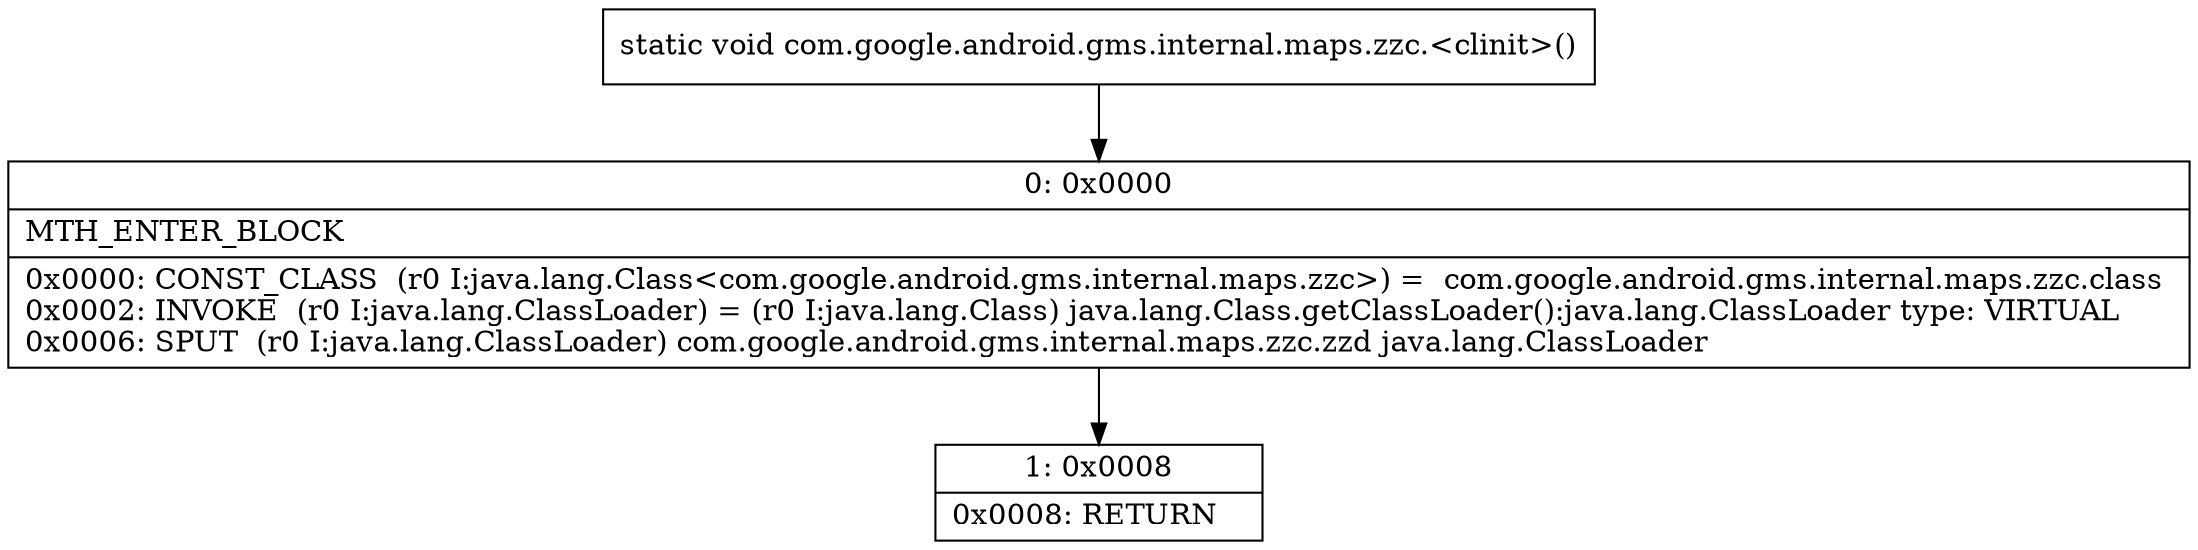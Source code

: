 digraph "CFG forcom.google.android.gms.internal.maps.zzc.\<clinit\>()V" {
Node_0 [shape=record,label="{0\:\ 0x0000|MTH_ENTER_BLOCK\l|0x0000: CONST_CLASS  (r0 I:java.lang.Class\<com.google.android.gms.internal.maps.zzc\>) =  com.google.android.gms.internal.maps.zzc.class \l0x0002: INVOKE  (r0 I:java.lang.ClassLoader) = (r0 I:java.lang.Class) java.lang.Class.getClassLoader():java.lang.ClassLoader type: VIRTUAL \l0x0006: SPUT  (r0 I:java.lang.ClassLoader) com.google.android.gms.internal.maps.zzc.zzd java.lang.ClassLoader \l}"];
Node_1 [shape=record,label="{1\:\ 0x0008|0x0008: RETURN   \l}"];
MethodNode[shape=record,label="{static void com.google.android.gms.internal.maps.zzc.\<clinit\>() }"];
MethodNode -> Node_0;
Node_0 -> Node_1;
}

